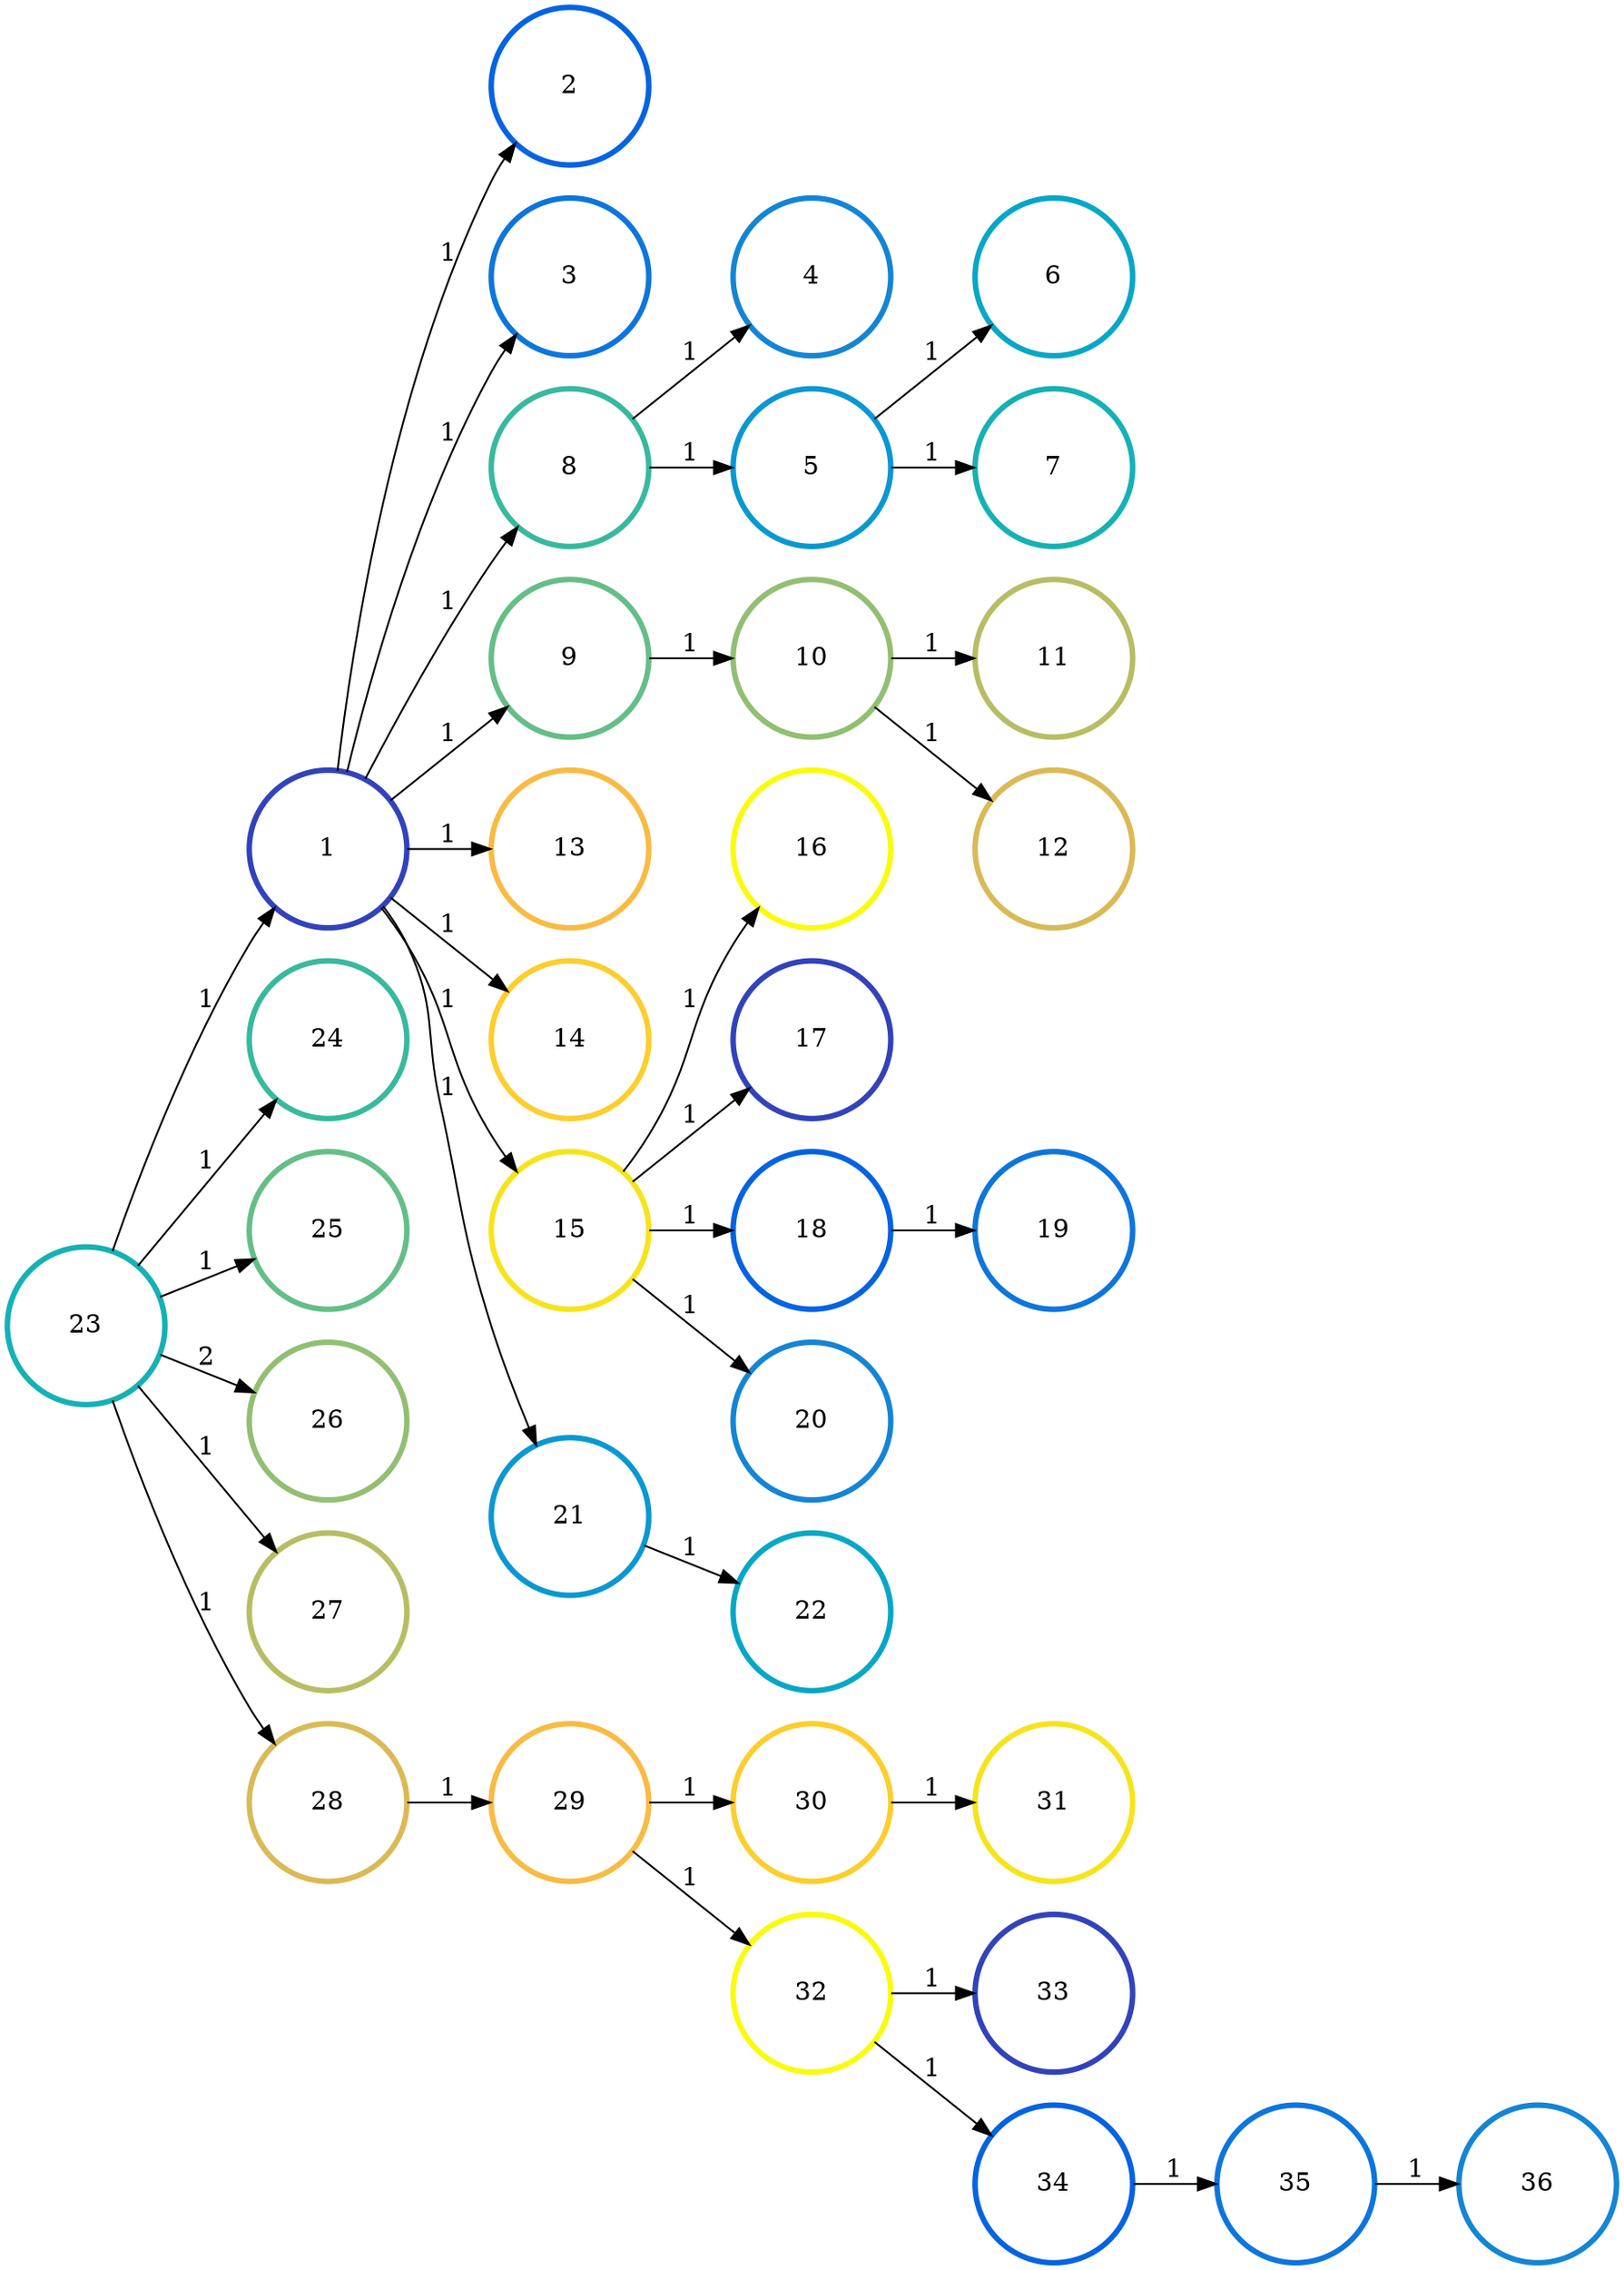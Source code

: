 digraph N {
	overlap="false"
	rankdir="LR"
	0 [label="1",width=1.2,height=1.2,style="",penwidth=3,color="#3243BA"]
	1 [label="2",width=1.2,height=1.2,style="",penwidth=3,color="#0363E1"]
	2 [label="3",width=1.2,height=1.2,style="",penwidth=3,color="#0D75DC"]
	3 [label="4",width=1.2,height=1.2,style="",penwidth=3,color="#1485D4"]
	4 [label="5",width=1.2,height=1.2,style="",penwidth=3,color="#0998D1"]
	5 [label="6",width=1.2,height=1.2,style="",penwidth=3,color="#06A7C6"]
	6 [label="7",width=1.2,height=1.2,style="",penwidth=3,color="#15B1B4"]
	7 [label="8",width=1.2,height=1.2,style="",penwidth=3,color="#38B99E"]
	8 [label="9",width=1.2,height=1.2,style="",penwidth=3,color="#65BE86"]
	9 [label="10",width=1.2,height=1.2,style="",penwidth=3,color="#92BF73"]
	10 [label="11",width=1.2,height=1.2,style="",penwidth=3,color="#B7BD64"]
	11 [label="12",width=1.2,height=1.2,style="",penwidth=3,color="#D9BA56"]
	12 [label="13",width=1.2,height=1.2,style="",penwidth=3,color="#F8BB44"]
	13 [label="14",width=1.2,height=1.2,style="",penwidth=3,color="#FCCE2E"]
	14 [label="15",width=1.2,height=1.2,style="",penwidth=3,color="#F5E41D"]
	15 [label="16",width=1.2,height=1.2,style="",penwidth=3,color="#F9FB0E"]
	16 [label="17",width=1.2,height=1.2,style="",penwidth=3,color="#3243BA"]
	17 [label="18",width=1.2,height=1.2,style="",penwidth=3,color="#0363E1"]
	18 [label="19",width=1.2,height=1.2,style="",penwidth=3,color="#0D75DC"]
	19 [label="20",width=1.2,height=1.2,style="",penwidth=3,color="#1485D4"]
	20 [label="21",width=1.2,height=1.2,style="",penwidth=3,color="#0998D1"]
	21 [label="22",width=1.2,height=1.2,style="",penwidth=3,color="#06A7C6"]
	22 [label="23",width=1.2,height=1.2,style="",penwidth=3,color="#15B1B4"]
	23 [label="24",width=1.2,height=1.2,style="",penwidth=3,color="#38B99E"]
	24 [label="25",width=1.2,height=1.2,style="",penwidth=3,color="#65BE86"]
	25 [label="26",width=1.2,height=1.2,style="",penwidth=3,color="#92BF73"]
	26 [label="27",width=1.2,height=1.2,style="",penwidth=3,color="#B7BD64"]
	27 [label="28",width=1.2,height=1.2,style="",penwidth=3,color="#D9BA56"]
	28 [label="29",width=1.2,height=1.2,style="",penwidth=3,color="#F8BB44"]
	29 [label="30",width=1.2,height=1.2,style="",penwidth=3,color="#FCCE2E"]
	30 [label="31",width=1.2,height=1.2,style="",penwidth=3,color="#F5E41D"]
	31 [label="32",width=1.2,height=1.2,style="",penwidth=3,color="#F9FB0E"]
	32 [label="33",width=1.2,height=1.2,style="",penwidth=3,color="#3243BA"]
	33 [label="34",width=1.2,height=1.2,style="",penwidth=3,color="#0363E1"]
	34 [label="35",width=1.2,height=1.2,style="",penwidth=3,color="#0D75DC"]
	35 [label="36",width=1.2,height=1.2,style="",penwidth=3,color="#1485D4"]
	0 -> 1 [penwidth=1,color=black,label="1"]
	0 -> 2 [penwidth=1,color=black,label="1"]
	0 -> 7 [penwidth=1,color=black,label="1"]
	0 -> 8 [penwidth=1,color=black,label="1"]
	0 -> 12 [penwidth=1,color=black,label="1"]
	0 -> 13 [penwidth=1,color=black,label="1"]
	0 -> 14 [penwidth=1,color=black,label="1"]
	0 -> 20 [penwidth=1,color=black,label="1"]
	4 -> 5 [penwidth=1,color=black,label="1"]
	4 -> 6 [penwidth=1,color=black,label="1"]
	7 -> 3 [penwidth=1,color=black,label="1"]
	7 -> 4 [penwidth=1,color=black,label="1"]
	8 -> 9 [penwidth=1,color=black,label="1"]
	9 -> 10 [penwidth=1,color=black,label="1"]
	9 -> 11 [penwidth=1,color=black,label="1"]
	14 -> 15 [penwidth=1,color=black,label="1"]
	14 -> 16 [penwidth=1,color=black,label="1"]
	14 -> 17 [penwidth=1,color=black,label="1"]
	14 -> 19 [penwidth=1,color=black,label="1"]
	17 -> 18 [penwidth=1,color=black,label="1"]
	20 -> 21 [penwidth=1,color=black,label="1"]
	22 -> 0 [penwidth=1,color=black,label="1"]
	22 -> 23 [penwidth=1,color=black,label="1"]
	22 -> 24 [penwidth=1,color=black,label="1"]
	22 -> 25 [penwidth=1,color=black,label="2"]
	22 -> 26 [penwidth=1,color=black,label="1"]
	22 -> 27 [penwidth=1,color=black,label="1"]
	27 -> 28 [penwidth=1,color=black,label="1"]
	28 -> 29 [penwidth=1,color=black,label="1"]
	28 -> 31 [penwidth=1,color=black,label="1"]
	29 -> 30 [penwidth=1,color=black,label="1"]
	31 -> 32 [penwidth=1,color=black,label="1"]
	31 -> 33 [penwidth=1,color=black,label="1"]
	33 -> 34 [penwidth=1,color=black,label="1"]
	34 -> 35 [penwidth=1,color=black,label="1"]
}
